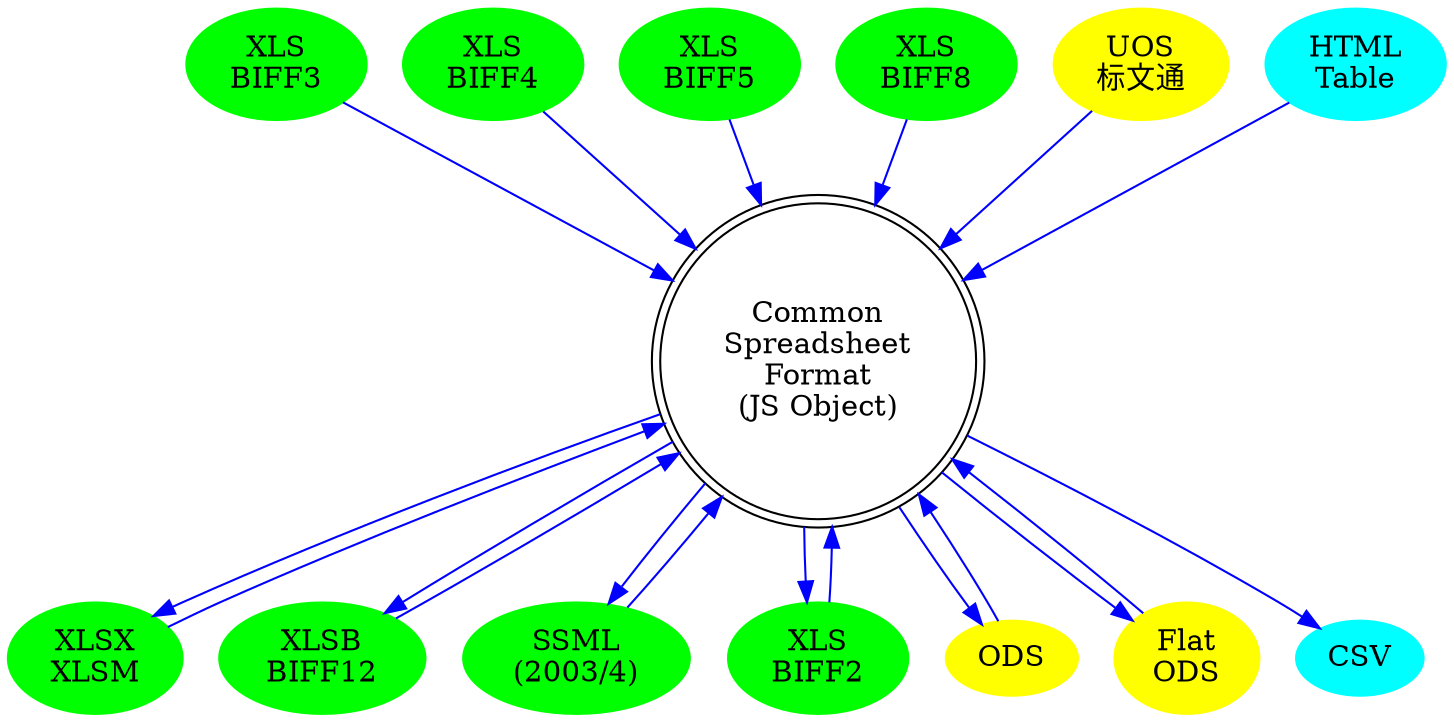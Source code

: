 digraph G {
	graph [mindist=0.1]; 
	csf [shape=doublecircle,label="Common\nSpreadsheet\nFormat\n(JS Object)"];
	subgraph XL {
		node  [style=filled,color=green];
		xlsx  [label="XLSX\nXLSM"];
		xlsb  [label="XLSB\nBIFF12"];
		xlml  [label="SSML\n(2003/4)"];
		xls2  [label="XLS\nBIFF2"];
		xls3  [label="XLS\nBIFF3"];
		xls4  [label="XLS\nBIFF4"];
		xls5  [label="XLS\nBIFF5"];
		xls8  [label="XLS\nBIFF8"];
	}

	subgraph OD {
		node  [style=filled,color=yellow];
		ods   [label="ODS"];
		fods  [label="Flat\nODS"];
		uos   [label="UOS\n标文通"];
	}

	subgraph OLD {
		node  [style=filled,color=cyan];
		html  [label="HTML\nTable"];
		csv   [label="CSV"];
	}

	subgraph JSXLSX {
		edge [color=blue];
		csf -> xlsx
		xlsx -> csf
		csf -> xlsb
		xlsb -> csf
		csf -> xlml
		xlml -> csf
		xls2 -> csf
		csf -> xls2
		xls3 -> csf
		xls4 -> csf
		xls5 -> csf
		xls8 -> csf
		csf -> csv
		ods -> csf
		csf -> ods
		fods -> csf
		csf -> fods
		uos -> csf
		html -> csf
	}
}
